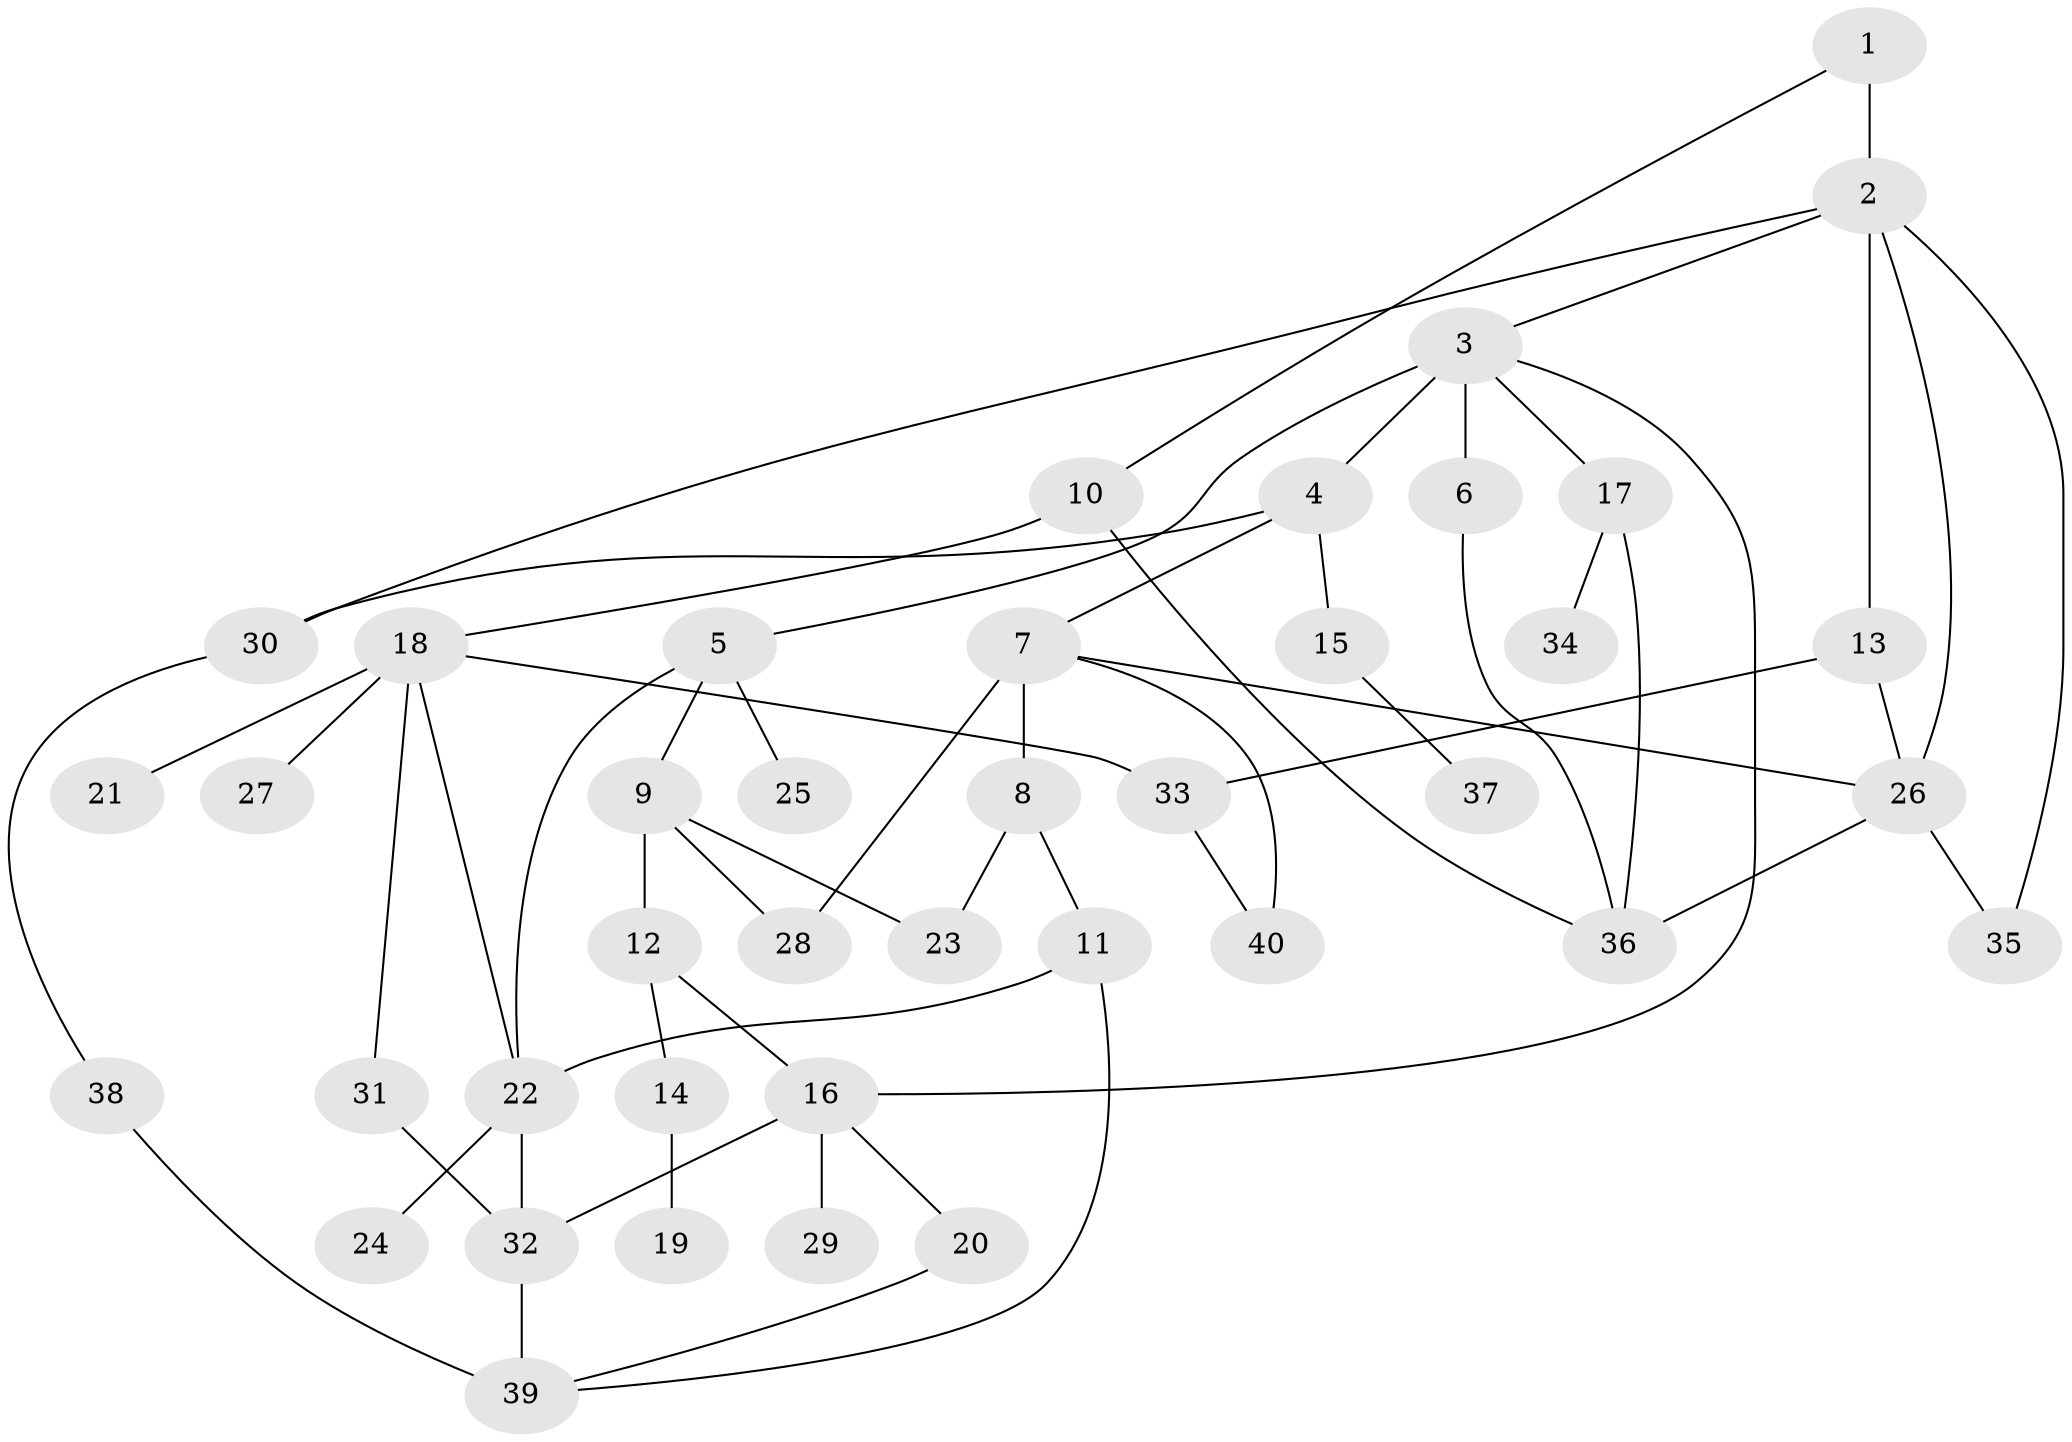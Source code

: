 // original degree distribution, {7: 0.007518796992481203, 5: 0.045112781954887216, 9: 0.007518796992481203, 4: 0.06766917293233082, 3: 0.24812030075187969, 2: 0.3157894736842105, 1: 0.3082706766917293}
// Generated by graph-tools (version 1.1) at 2025/49/03/04/25 22:49:09]
// undirected, 40 vertices, 58 edges
graph export_dot {
  node [color=gray90,style=filled];
  1;
  2;
  3;
  4;
  5;
  6;
  7;
  8;
  9;
  10;
  11;
  12;
  13;
  14;
  15;
  16;
  17;
  18;
  19;
  20;
  21;
  22;
  23;
  24;
  25;
  26;
  27;
  28;
  29;
  30;
  31;
  32;
  33;
  34;
  35;
  36;
  37;
  38;
  39;
  40;
  1 -- 2 [weight=4.0];
  1 -- 10 [weight=1.0];
  2 -- 3 [weight=1.0];
  2 -- 13 [weight=1.0];
  2 -- 26 [weight=2.0];
  2 -- 30 [weight=1.0];
  2 -- 35 [weight=1.0];
  3 -- 4 [weight=2.0];
  3 -- 5 [weight=1.0];
  3 -- 6 [weight=1.0];
  3 -- 16 [weight=1.0];
  3 -- 17 [weight=1.0];
  4 -- 7 [weight=1.0];
  4 -- 15 [weight=1.0];
  4 -- 30 [weight=1.0];
  5 -- 9 [weight=1.0];
  5 -- 22 [weight=1.0];
  5 -- 25 [weight=1.0];
  6 -- 36 [weight=1.0];
  7 -- 8 [weight=3.0];
  7 -- 26 [weight=1.0];
  7 -- 28 [weight=1.0];
  7 -- 40 [weight=1.0];
  8 -- 11 [weight=1.0];
  8 -- 23 [weight=1.0];
  9 -- 12 [weight=2.0];
  9 -- 23 [weight=1.0];
  9 -- 28 [weight=1.0];
  10 -- 18 [weight=1.0];
  10 -- 36 [weight=1.0];
  11 -- 22 [weight=1.0];
  11 -- 39 [weight=1.0];
  12 -- 14 [weight=1.0];
  12 -- 16 [weight=1.0];
  13 -- 26 [weight=1.0];
  13 -- 33 [weight=1.0];
  14 -- 19 [weight=2.0];
  15 -- 37 [weight=1.0];
  16 -- 20 [weight=1.0];
  16 -- 29 [weight=1.0];
  16 -- 32 [weight=1.0];
  17 -- 34 [weight=1.0];
  17 -- 36 [weight=1.0];
  18 -- 21 [weight=2.0];
  18 -- 22 [weight=1.0];
  18 -- 27 [weight=1.0];
  18 -- 31 [weight=1.0];
  18 -- 33 [weight=1.0];
  20 -- 39 [weight=1.0];
  22 -- 24 [weight=1.0];
  22 -- 32 [weight=1.0];
  26 -- 35 [weight=1.0];
  26 -- 36 [weight=1.0];
  30 -- 38 [weight=1.0];
  31 -- 32 [weight=1.0];
  32 -- 39 [weight=2.0];
  33 -- 40 [weight=1.0];
  38 -- 39 [weight=1.0];
}
